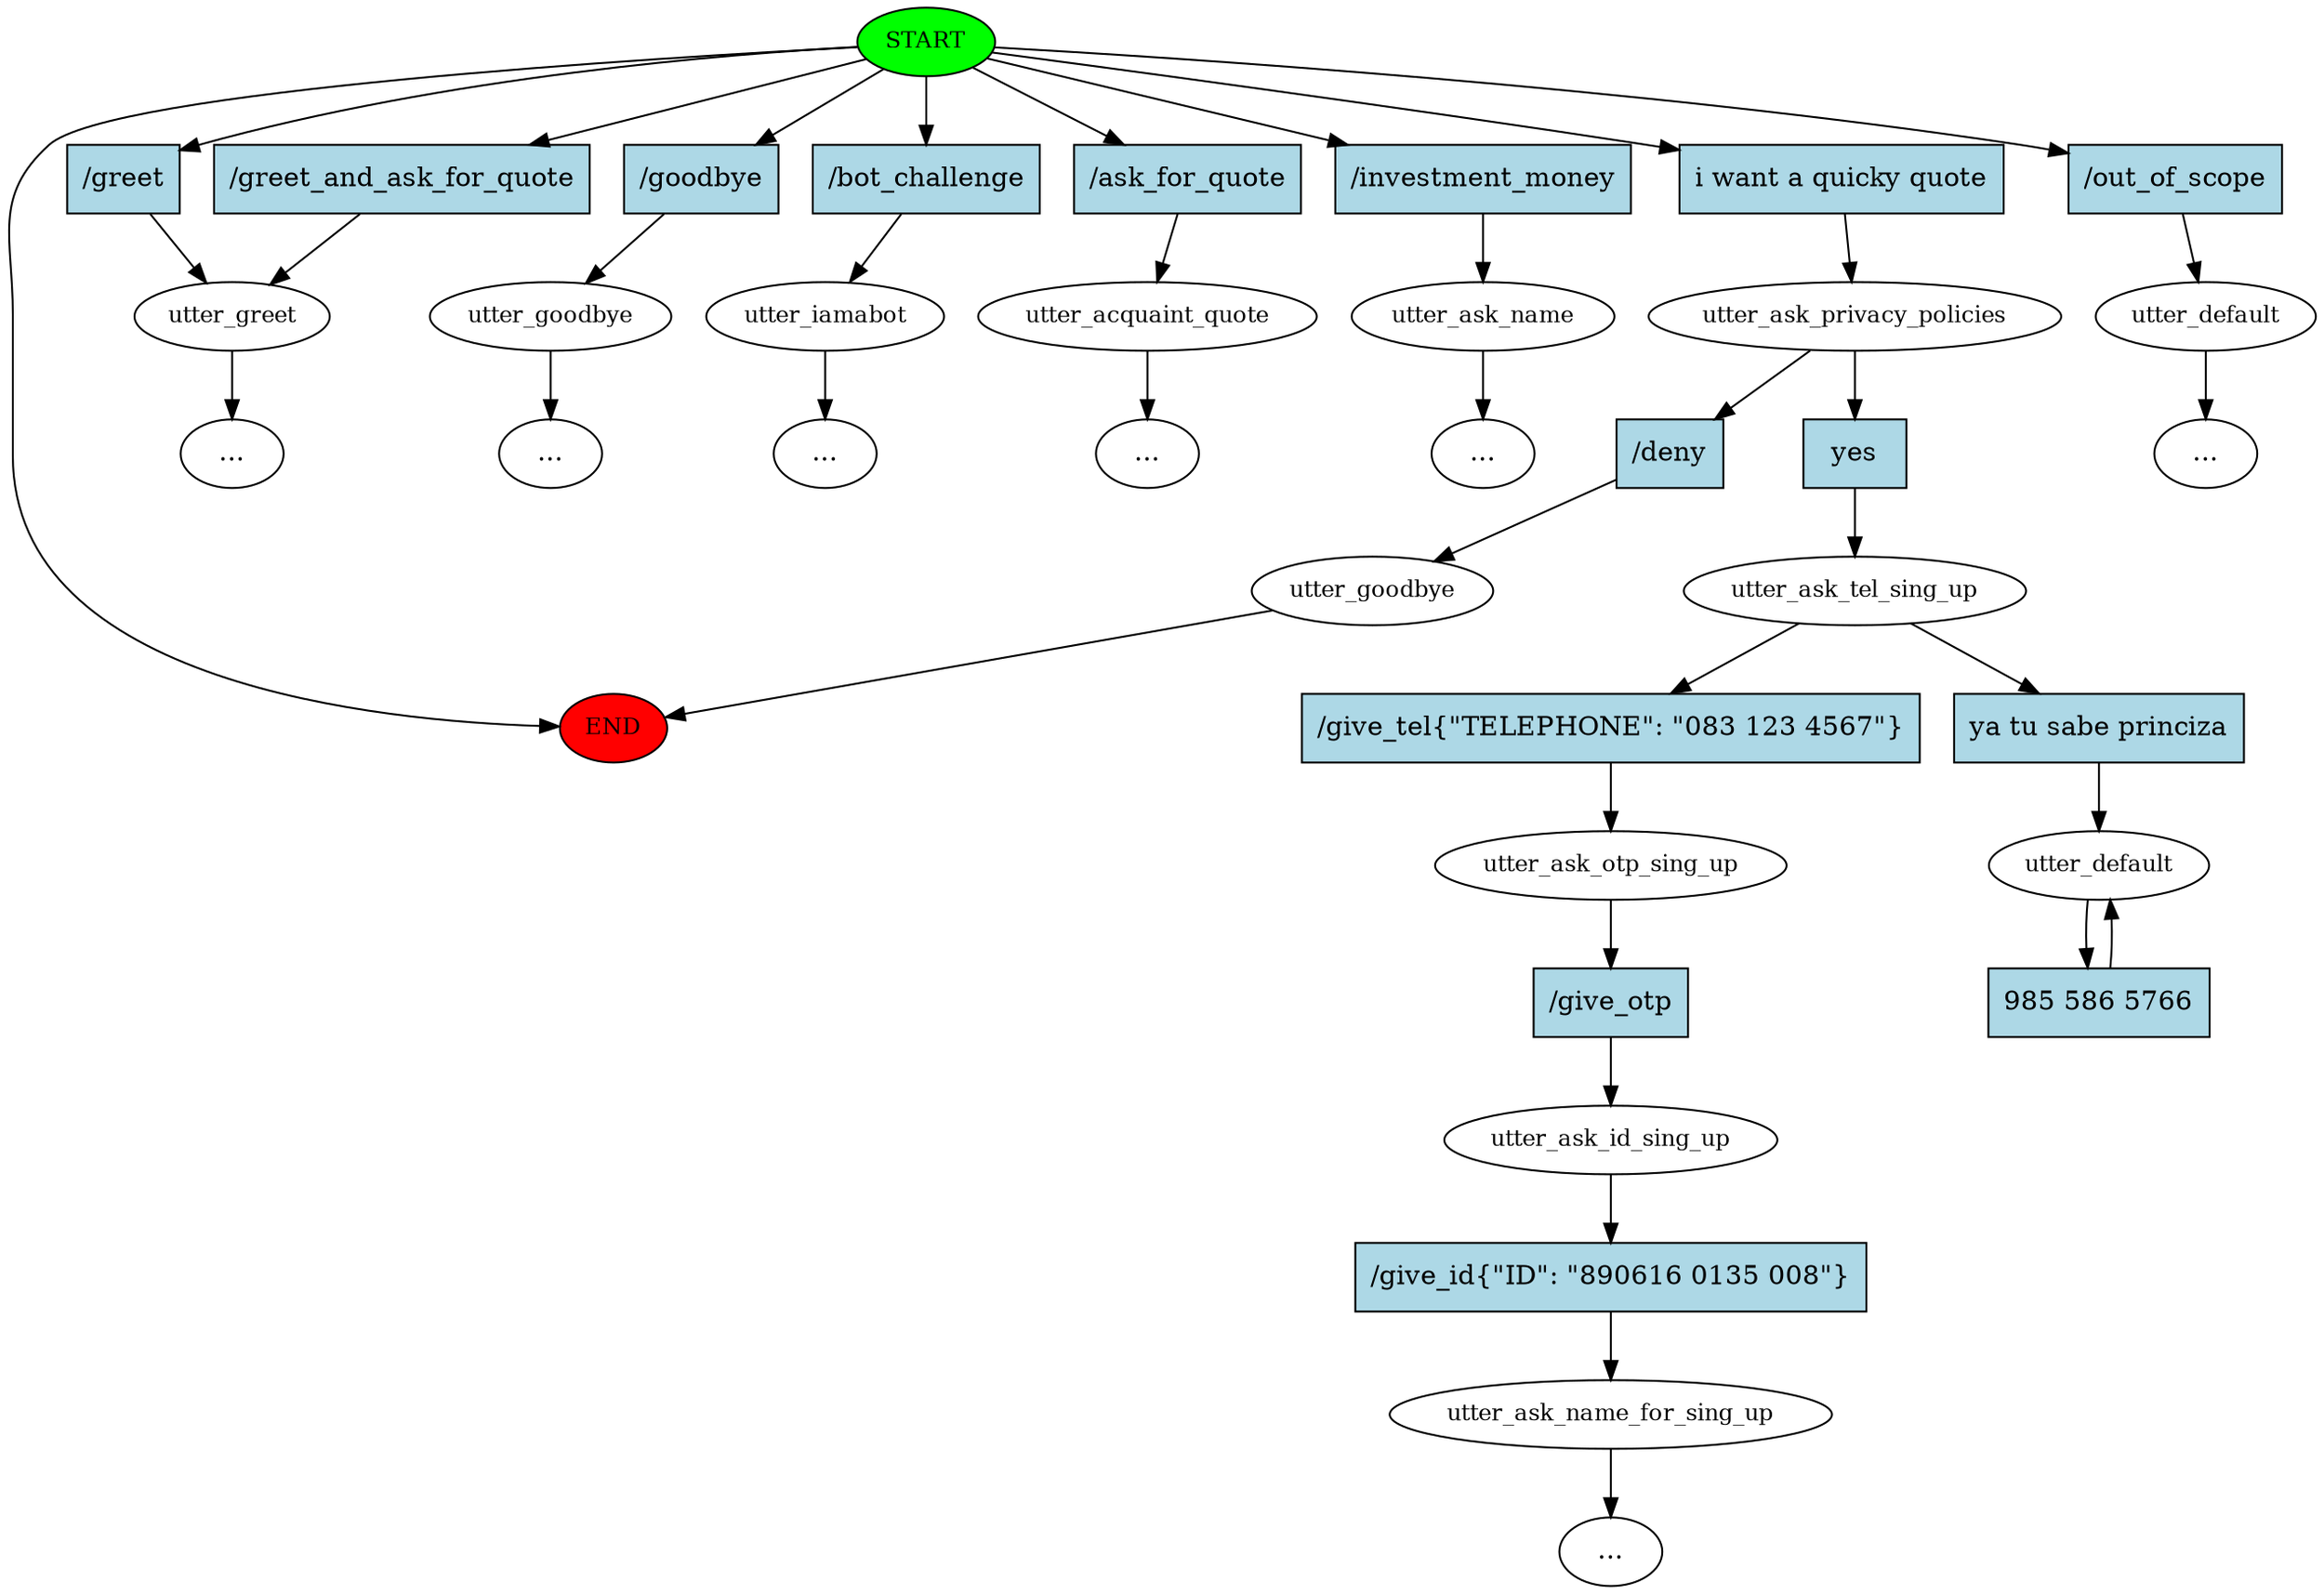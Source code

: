 digraph  {
0 [class="start active", fillcolor=green, fontsize=12, label=START, style=filled];
"-1" [class=end, fillcolor=red, fontsize=12, label=END, style=filled];
1 [class="", fontsize=12, label=utter_greet];
2 [class="", fontsize=12, label=utter_goodbye];
"-4" [class=ellipsis, label="..."];
3 [class="", fontsize=12, label=utter_iamabot];
"-5" [class=ellipsis, label="..."];
12 [class="", fontsize=12, label=utter_acquaint_quote];
"-25" [class=ellipsis, label="..."];
"-37" [class=ellipsis, label="..."];
36 [class="", fontsize=12, label=utter_ask_name];
"-46" [class=ellipsis, label="..."];
45 [class=active, fontsize=12, label=utter_ask_privacy_policies];
46 [class="", fontsize=12, label=utter_goodbye];
48 [class=active, fontsize=12, label=utter_ask_tel_sing_up];
49 [class="", fontsize=12, label=utter_ask_otp_sing_up];
50 [class="", fontsize=12, label=utter_ask_id_sing_up];
51 [class="", fontsize=12, label=utter_ask_name_for_sing_up];
"-54" [class=ellipsis, label="..."];
87 [class="", fontsize=12, label=utter_default];
"-55" [class=ellipsis, label="..."];
90 [class="active dashed", fontsize=12, label=utter_default];
92 [class=intent, fillcolor=lightblue, label="/greet", shape=rect, style=filled];
93 [class=intent, fillcolor=lightblue, label="/greet_and_ask_for_quote", shape=rect, style=filled];
94 [class=intent, fillcolor=lightblue, label="/goodbye", shape=rect, style=filled];
95 [class=intent, fillcolor=lightblue, label="/bot_challenge", shape=rect, style=filled];
96 [class=intent, fillcolor=lightblue, label="/ask_for_quote", shape=rect, style=filled];
97 [class=intent, fillcolor=lightblue, label="/investment_money", shape=rect, style=filled];
98 [class="intent active", fillcolor=lightblue, label="i want a quicky quote", shape=rect, style=filled];
99 [class=intent, fillcolor=lightblue, label="/out_of_scope", shape=rect, style=filled];
100 [class=intent, fillcolor=lightblue, label="/deny", shape=rect, style=filled];
101 [class="intent active", fillcolor=lightblue, label=yes, shape=rect, style=filled];
102 [class=intent, fillcolor=lightblue, label="/give_tel{\"TELEPHONE\": \"083 123 4567\"}", shape=rect, style=filled];
103 [class="intent active", fillcolor=lightblue, label="ya tu sabe princiza", shape=rect, style=filled];
104 [class=intent, fillcolor=lightblue, label="/give_otp", shape=rect, style=filled];
105 [class=intent, fillcolor=lightblue, label="/give_id{\"ID\": \"890616 0135 008\"}", shape=rect, style=filled];
106 [class="intent active", fillcolor=lightblue, label="985 586 5766", shape=rect, style=filled];
0 -> "-1"  [class="", key=NONE, label=""];
0 -> 92  [class="", key=0];
0 -> 93  [class="", key=0];
0 -> 94  [class="", key=0];
0 -> 95  [class="", key=0];
0 -> 96  [class="", key=0];
0 -> 97  [class="", key=0];
0 -> 98  [class=active, key=0];
0 -> 99  [class="", key=0];
1 -> "-25"  [class="", key=NONE, label=""];
2 -> "-4"  [class="", key=NONE, label=""];
3 -> "-5"  [class="", key=NONE, label=""];
12 -> "-37"  [class="", key=NONE, label=""];
36 -> "-46"  [class="", key=NONE, label=""];
45 -> 100  [class="", key=0];
45 -> 101  [class=active, key=0];
46 -> "-1"  [class="", key=NONE, label=""];
48 -> 102  [class="", key=0];
48 -> 103  [class=active, key=0];
49 -> 104  [class="", key=0];
50 -> 105  [class="", key=0];
51 -> "-54"  [class="", key=NONE, label=""];
87 -> "-55"  [class="", key=NONE, label=""];
90 -> 106  [class=active, key=0];
92 -> 1  [class="", key=0];
93 -> 1  [class="", key=0];
94 -> 2  [class="", key=0];
95 -> 3  [class="", key=0];
96 -> 12  [class="", key=0];
97 -> 36  [class="", key=0];
98 -> 45  [class=active, key=0];
99 -> 87  [class="", key=0];
100 -> 46  [class="", key=0];
101 -> 48  [class=active, key=0];
102 -> 49  [class="", key=0];
103 -> 90  [class=active, key=0];
104 -> 50  [class="", key=0];
105 -> 51  [class="", key=0];
106 -> 90  [class=active, key=0];
}
